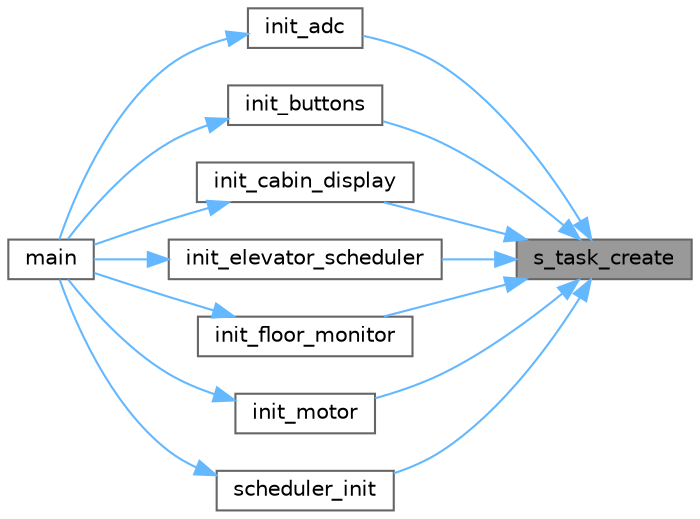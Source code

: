 digraph "s_task_create"
{
 // LATEX_PDF_SIZE
  bgcolor="transparent";
  edge [fontname=Helvetica,fontsize=10,labelfontname=Helvetica,labelfontsize=10];
  node [fontname=Helvetica,fontsize=10,shape=box,height=0.2,width=0.4];
  rankdir="RL";
  Node1 [id="Node000001",label="s_task_create",height=0.2,width=0.4,color="gray40", fillcolor="grey60", style="filled", fontcolor="black",tooltip=" "];
  Node1 -> Node2 [id="edge1_Node000001_Node000002",dir="back",color="steelblue1",style="solid",tooltip=" "];
  Node2 [id="Node000002",label="init_adc",height=0.2,width=0.4,color="grey40", fillcolor="white", style="filled",URL="$adc_8c.html#a3d7b3a08f92c17af6f1729e423a8e138",tooltip=" "];
  Node2 -> Node3 [id="edge2_Node000002_Node000003",dir="back",color="steelblue1",style="solid",tooltip=" "];
  Node3 [id="Node000003",label="main",height=0.2,width=0.4,color="grey40", fillcolor="white", style="filled",URL="$main_8c.html#acdef7a1fd863a6d3770c1268cb06add3",tooltip=" "];
  Node1 -> Node4 [id="edge3_Node000001_Node000004",dir="back",color="steelblue1",style="solid",tooltip=" "];
  Node4 [id="Node000004",label="init_buttons",height=0.2,width=0.4,color="grey40", fillcolor="white", style="filled",URL="$buttons_8c.html#acd6080922091377a7034cf7f71d5484d",tooltip="Initializes a task that listens for button presses and trigger actions upon pressing."];
  Node4 -> Node3 [id="edge4_Node000004_Node000003",dir="back",color="steelblue1",style="solid",tooltip=" "];
  Node1 -> Node5 [id="edge5_Node000001_Node000005",dir="back",color="steelblue1",style="solid",tooltip=" "];
  Node5 [id="Node000005",label="init_cabin_display",height=0.2,width=0.4,color="grey40", fillcolor="white", style="filled",URL="$cabin__display_8c.html#aac8ba457dfa063e7eada179b4842ae39",tooltip="Initialize and start the task."];
  Node5 -> Node3 [id="edge6_Node000005_Node000003",dir="back",color="steelblue1",style="solid",tooltip=" "];
  Node1 -> Node6 [id="edge7_Node000001_Node000006",dir="back",color="steelblue1",style="solid",tooltip=" "];
  Node6 [id="Node000006",label="init_elevator_scheduler",height=0.2,width=0.4,color="grey40", fillcolor="white", style="filled",URL="$elevator_8c.html#afc3c9c97ecd69cf34a393f9261efc0af",tooltip="Initializes the elevator scheduler's task."];
  Node6 -> Node3 [id="edge8_Node000006_Node000003",dir="back",color="steelblue1",style="solid",tooltip=" "];
  Node1 -> Node7 [id="edge9_Node000001_Node000007",dir="back",color="steelblue1",style="solid",tooltip=" "];
  Node7 [id="Node000007",label="init_floor_monitor",height=0.2,width=0.4,color="grey40", fillcolor="white", style="filled",URL="$floor_8c.html#af2aa45cd3f888a21f47b3d4ae6c5bb30",tooltip="Initializes a task that monitors the floor state."];
  Node7 -> Node3 [id="edge10_Node000007_Node000003",dir="back",color="steelblue1",style="solid",tooltip=" "];
  Node1 -> Node8 [id="edge11_Node000001_Node000008",dir="back",color="steelblue1",style="solid",tooltip=" "];
  Node8 [id="Node000008",label="init_motor",height=0.2,width=0.4,color="grey40", fillcolor="white", style="filled",URL="$motor_8c.html#a10f8eee1390e28e414927e87161afb6d",tooltip="Initializes the motor task but does not activate it initially."];
  Node8 -> Node3 [id="edge12_Node000008_Node000003",dir="back",color="steelblue1",style="solid",tooltip=" "];
  Node1 -> Node9 [id="edge13_Node000001_Node000009",dir="back",color="steelblue1",style="solid",tooltip=" "];
  Node9 [id="Node000009",label="scheduler_init",height=0.2,width=0.4,color="grey40", fillcolor="white", style="filled",URL="$scheduler_8c.html#a9e691eab2c26becb246e80421cfdd571",tooltip=" "];
  Node9 -> Node3 [id="edge14_Node000009_Node000003",dir="back",color="steelblue1",style="solid",tooltip=" "];
}
